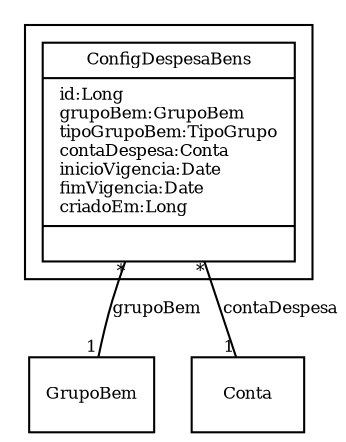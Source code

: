digraph G{
fontname = "Times-Roman"
fontsize = 8

node [
        fontname = "Times-Roman"
        fontsize = 8
        shape = "record"
]

edge [
        fontname = "Times-Roman"
        fontsize = 8
]

subgraph clusterCONFIGURACAO_CONTA_DE_DESPESAGRUPO_BEM
{
ConfigDespesaBens [label = "{ConfigDespesaBens|id:Long\lgrupoBem:GrupoBem\ltipoGrupoBem:TipoGrupo\lcontaDespesa:Conta\linicioVigencia:Date\lfimVigencia:Date\lcriadoEm:Long\l|\l}"]
}
edge [arrowhead = "none" headlabel = "1" taillabel = "*"] ConfigDespesaBens -> GrupoBem [label = "grupoBem"]
edge [arrowhead = "none" headlabel = "1" taillabel = "*"] ConfigDespesaBens -> Conta [label = "contaDespesa"]
}
